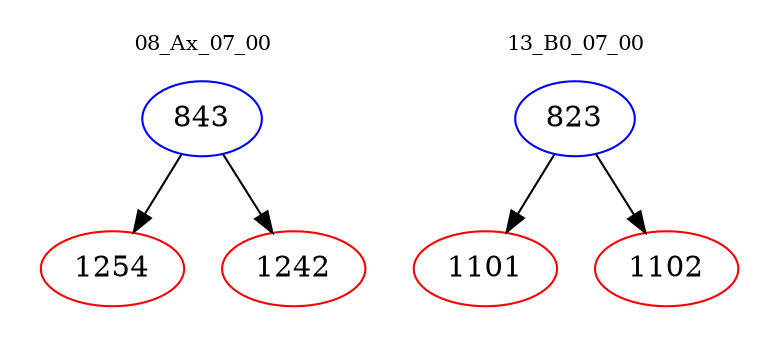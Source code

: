 digraph{
subgraph cluster_0 {
color = white
label = "08_Ax_07_00";
fontsize=10;
T0_843 [label="843", color="blue"]
T0_843 -> T0_1254 [color="black"]
T0_1254 [label="1254", color="red"]
T0_843 -> T0_1242 [color="black"]
T0_1242 [label="1242", color="red"]
}
subgraph cluster_1 {
color = white
label = "13_B0_07_00";
fontsize=10;
T1_823 [label="823", color="blue"]
T1_823 -> T1_1101 [color="black"]
T1_1101 [label="1101", color="red"]
T1_823 -> T1_1102 [color="black"]
T1_1102 [label="1102", color="red"]
}
}
